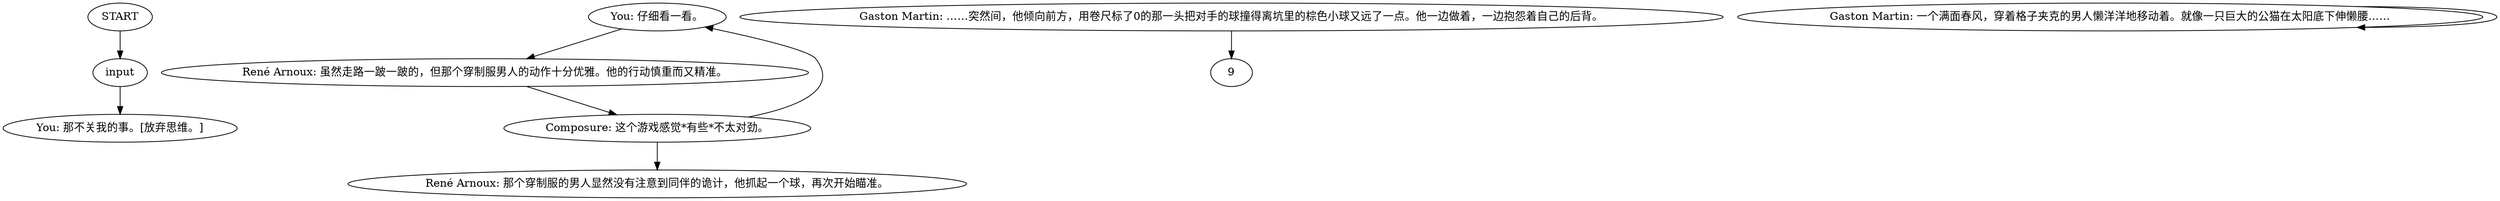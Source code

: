 # PLAZA ORB / gaston cheating
# Cheating!
# ==================================================
digraph G {
	  0 [label="START"];
	  1 [label="input"];
	  2 [label="You: 仔细看一看。"];
	  3 [label="René Arnoux: 虽然走路一跛一跛的，但那个穿制服男人的动作十分优雅。他的行动慎重而又精准。"];
	  4 [label="Gaston Martin: ……突然间，他倾向前方，用卷尺标了0的那一头把对手的球撞得离坑里的棕色小球又远了一点。他一边做着，一边抱怨着自己的后背。"];
	  5 [label="Gaston Martin: 一个满面春风，穿着格子夹克的男人懒洋洋地移动着。就像一只巨大的公猫在太阳底下伸懒腰……"];
	  6 [label="Composure: 这个游戏感觉*有些*不太对劲。"];
	  7 [label="You: 那不关我的事。[放弃思维。]"];
	  8 [label="René Arnoux: 那个穿制服的男人显然没有注意到同伴的诡计，他抓起一个球，再次开始瞄准。"];
	  0 -> 1
	  1 -> 7
	  2 -> 3
	  3 -> 6
	  4 -> 9
	  5 -> 5
	  6 -> 8
	  6 -> 2
}

